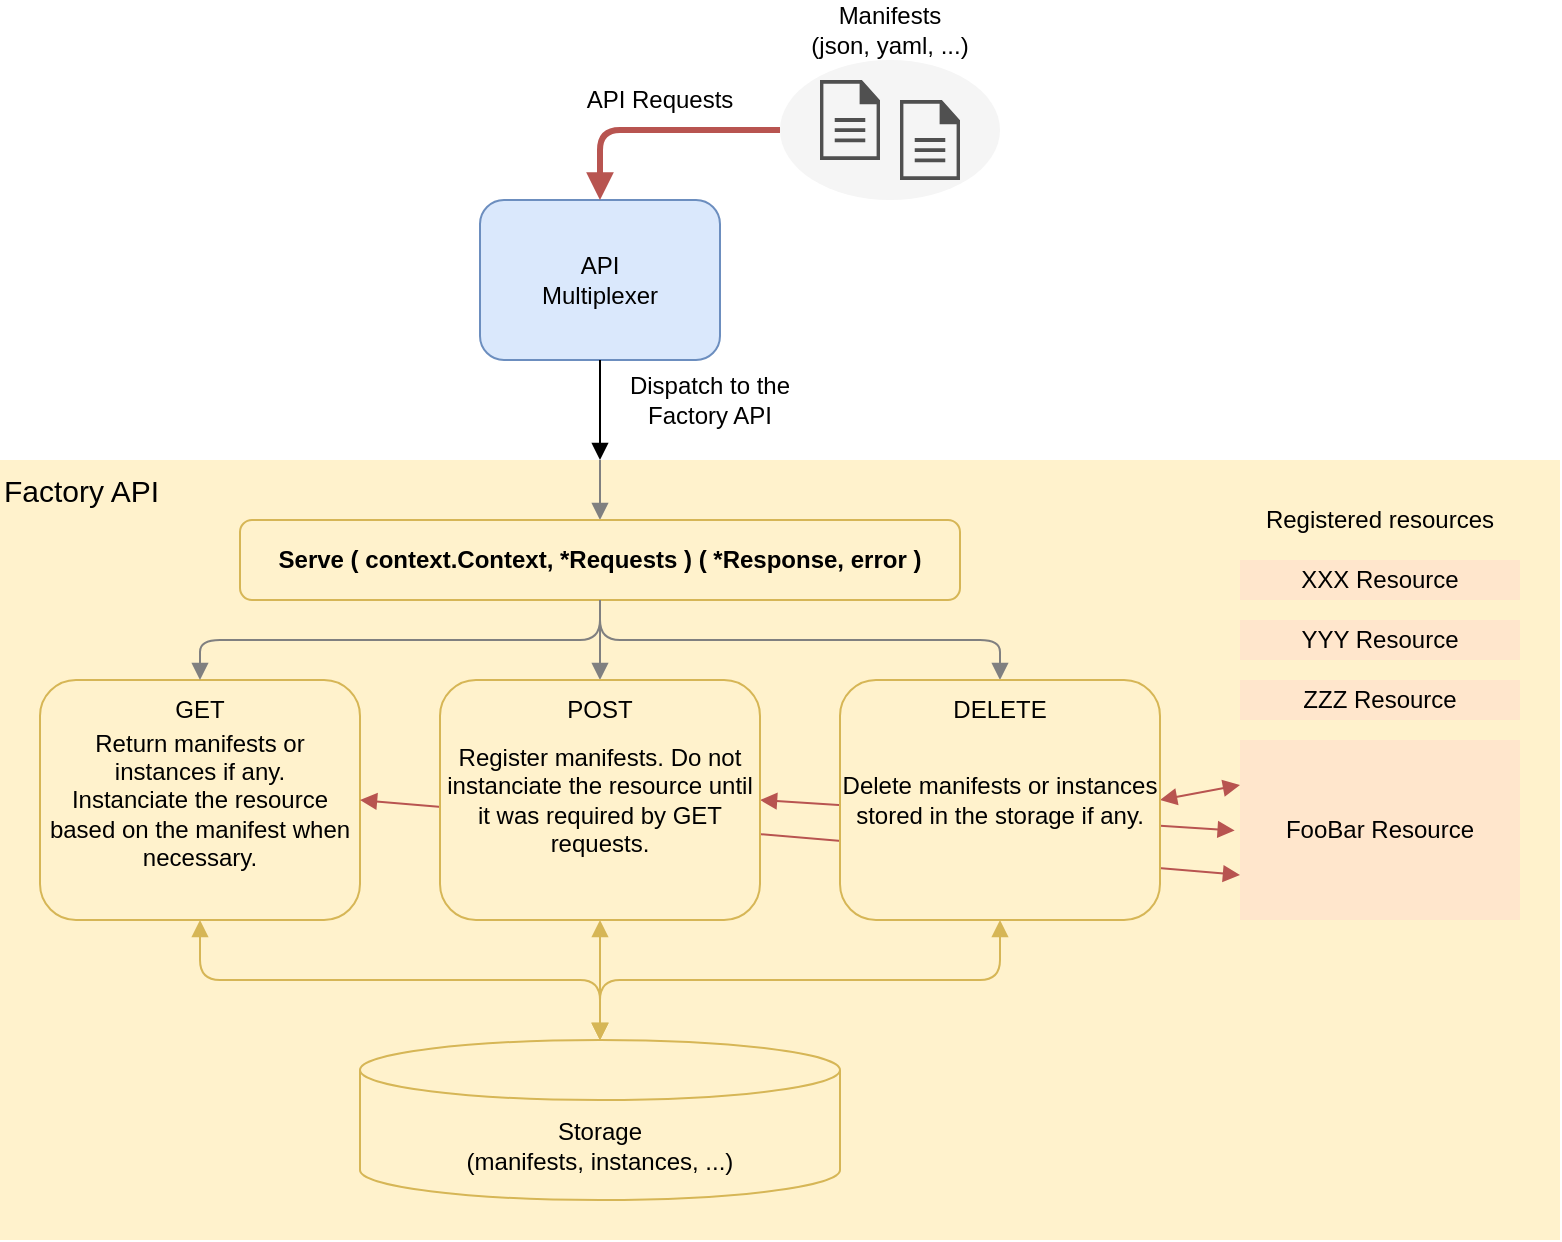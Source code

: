 <mxfile>
    <diagram id="nBJkx511C3LaVgAnyFTg" name="Page-1">
        <mxGraphModel dx="537" dy="907" grid="1" gridSize="10" guides="1" tooltips="1" connect="1" arrows="1" fold="1" page="1" pageScale="1" pageWidth="850" pageHeight="1100" math="0" shadow="0">
            <root>
                <mxCell id="0"/>
                <mxCell id="1" parent="0"/>
                <mxCell id="49" value="" style="rounded=0;whiteSpace=wrap;html=1;fillColor=#fff2cc;strokeColor=none;align=left;verticalAlign=top;" parent="1" vertex="1">
                    <mxGeometry x="660" y="530" width="180" height="390" as="geometry"/>
                </mxCell>
                <mxCell id="16" value="Factory API" style="rounded=0;whiteSpace=wrap;html=1;fillColor=#fff2cc;strokeColor=none;align=left;verticalAlign=top;fontSize=15;" parent="1" vertex="1">
                    <mxGeometry x="60" y="530" width="600" height="390" as="geometry"/>
                </mxCell>
                <mxCell id="23" value="YYY Resource" style="rounded=0;whiteSpace=wrap;html=1;fillColor=#ffe6cc;strokeColor=none;" parent="1" vertex="1">
                    <mxGeometry x="680" y="610" width="140" height="20" as="geometry"/>
                </mxCell>
                <mxCell id="41" style="edgeStyle=none;html=1;exitX=0.5;exitY=0;exitDx=0;exitDy=0;entryX=0.5;entryY=0;entryDx=0;entryDy=0;endArrow=block;endFill=1;strokeColor=#808080;" parent="1" source="16" target="36" edge="1">
                    <mxGeometry relative="1" as="geometry"/>
                </mxCell>
                <mxCell id="2" value="API&lt;br&gt;Multiplexer" style="rounded=1;whiteSpace=wrap;html=1;fillColor=#dae8fc;strokeColor=#6c8ebf;" parent="1" vertex="1">
                    <mxGeometry x="300" y="400" width="120" height="80" as="geometry"/>
                </mxCell>
                <mxCell id="5" value="Return manifests or instances if any.&lt;br&gt;Instanciate the resource based on the manifest when necessary." style="rounded=1;whiteSpace=wrap;html=1;fillColor=#fff2cc;strokeColor=#d6b656;" parent="1" vertex="1">
                    <mxGeometry x="80" y="640" width="160" height="120" as="geometry"/>
                </mxCell>
                <mxCell id="8" style="edgeStyle=orthogonalEdgeStyle;html=1;exitX=0.5;exitY=1;exitDx=0;exitDy=0;endArrow=block;endFill=1;entryX=0.5;entryY=0;entryDx=0;entryDy=0;" parent="1" source="2" target="16" edge="1">
                    <mxGeometry relative="1" as="geometry">
                        <mxPoint x="390" y="450" as="sourcePoint"/>
                        <mxPoint x="380" y="500" as="targetPoint"/>
                    </mxGeometry>
                </mxCell>
                <mxCell id="13" style="edgeStyle=orthogonalEdgeStyle;html=1;endArrow=block;endFill=1;exitX=0;exitY=0.5;exitDx=0;exitDy=0;strokeWidth=3;fillColor=#f8cecc;strokeColor=#b85450;entryX=0.5;entryY=0;entryDx=0;entryDy=0;" parent="1" source="14" target="2" edge="1">
                    <mxGeometry relative="1" as="geometry">
                        <mxPoint x="330" y="310" as="sourcePoint"/>
                        <mxPoint x="340" y="370" as="targetPoint"/>
                    </mxGeometry>
                </mxCell>
                <mxCell id="15" value="" style="group" parent="1" vertex="1" connectable="0">
                    <mxGeometry x="450" y="330" width="110" height="70" as="geometry"/>
                </mxCell>
                <mxCell id="14" value="" style="ellipse;whiteSpace=wrap;html=1;fillColor=#f5f5f5;fontColor=#333333;strokeColor=none;" parent="15" vertex="1">
                    <mxGeometry width="110" height="70" as="geometry"/>
                </mxCell>
                <mxCell id="11" value="" style="sketch=0;pointerEvents=1;shadow=0;dashed=0;html=1;strokeColor=none;fillColor=#505050;labelPosition=center;verticalLabelPosition=bottom;verticalAlign=top;outlineConnect=0;align=center;shape=mxgraph.office.concepts.document;" parent="15" vertex="1">
                    <mxGeometry x="20" y="10" width="30" height="40" as="geometry"/>
                </mxCell>
                <mxCell id="12" value="" style="sketch=0;pointerEvents=1;shadow=0;dashed=0;html=1;strokeColor=none;fillColor=#505050;labelPosition=center;verticalLabelPosition=bottom;verticalAlign=top;outlineConnect=0;align=center;shape=mxgraph.office.concepts.document;" parent="15" vertex="1">
                    <mxGeometry x="60" y="20" width="30" height="40" as="geometry"/>
                </mxCell>
                <mxCell id="21" value="Storage&lt;br&gt;(manifests, instances, ...)" style="shape=cylinder3;whiteSpace=wrap;html=1;boundedLbl=1;backgroundOutline=1;size=15;fillColor=#fff2cc;strokeColor=#d6b656;" parent="1" vertex="1">
                    <mxGeometry x="240" y="820" width="240" height="80" as="geometry"/>
                </mxCell>
                <mxCell id="24" value="GET" style="text;html=1;strokeColor=none;fillColor=none;align=center;verticalAlign=middle;whiteSpace=wrap;rounded=0;" parent="1" vertex="1">
                    <mxGeometry x="120" y="640" width="80" height="30" as="geometry"/>
                </mxCell>
                <mxCell id="25" value="" style="endArrow=block;startArrow=block;html=1;strokeWidth=1;entryX=0.5;entryY=1;entryDx=0;entryDy=0;endFill=1;startFill=1;exitX=0.5;exitY=0;exitDx=0;exitDy=0;exitPerimeter=0;strokeColor=#d6b656;fillColor=#fff2cc;edgeStyle=orthogonalEdgeStyle;" parent="1" source="21" target="5" edge="1">
                    <mxGeometry width="50" height="50" relative="1" as="geometry">
                        <mxPoint x="215" y="909.96" as="sourcePoint"/>
                        <mxPoint x="365" y="830" as="targetPoint"/>
                    </mxGeometry>
                </mxCell>
                <mxCell id="27" value="Manifests&lt;br&gt;(json, yaml, ...)" style="text;html=1;strokeColor=none;fillColor=none;align=center;verticalAlign=middle;whiteSpace=wrap;rounded=0;" parent="1" vertex="1">
                    <mxGeometry x="450" y="300" width="110" height="30" as="geometry"/>
                </mxCell>
                <mxCell id="28" value="API Requests" style="text;html=1;strokeColor=none;fillColor=none;align=center;verticalAlign=middle;whiteSpace=wrap;rounded=0;" parent="1" vertex="1">
                    <mxGeometry x="350" y="340" width="80" height="20" as="geometry"/>
                </mxCell>
                <mxCell id="35" value="Dispatch to the Factory API" style="text;html=1;strokeColor=none;fillColor=none;align=center;verticalAlign=middle;whiteSpace=wrap;rounded=0;" parent="1" vertex="1">
                    <mxGeometry x="370" y="480" width="90" height="40" as="geometry"/>
                </mxCell>
                <mxCell id="36" value="Serve ( context.Context, *Requests ) ( *Response, error )" style="rounded=1;whiteSpace=wrap;html=1;fillColor=#fff2cc;strokeColor=#d6b656;fontStyle=1" parent="1" vertex="1">
                    <mxGeometry x="180" y="560" width="360" height="40" as="geometry"/>
                </mxCell>
                <mxCell id="42" style="edgeStyle=orthogonalEdgeStyle;html=1;exitX=0.5;exitY=1;exitDx=0;exitDy=0;entryX=0.5;entryY=0;entryDx=0;entryDy=0;endArrow=block;endFill=1;strokeColor=#808080;" parent="1" source="36" target="5" edge="1">
                    <mxGeometry relative="1" as="geometry">
                        <mxPoint x="370" y="510" as="sourcePoint"/>
                        <mxPoint x="370" y="570" as="targetPoint"/>
                    </mxGeometry>
                </mxCell>
                <mxCell id="43" style="edgeStyle=orthogonalEdgeStyle;html=1;exitX=0.5;exitY=1;exitDx=0;exitDy=0;entryX=0.5;entryY=0;entryDx=0;entryDy=0;endArrow=block;endFill=1;strokeColor=#808080;" parent="1" source="36" target="39" edge="1">
                    <mxGeometry relative="1" as="geometry">
                        <mxPoint x="370" y="610" as="sourcePoint"/>
                        <mxPoint x="170" y="650" as="targetPoint"/>
                    </mxGeometry>
                </mxCell>
                <mxCell id="44" style="html=1;exitX=0.5;exitY=1;exitDx=0;exitDy=0;entryX=0.5;entryY=0;entryDx=0;entryDy=0;endArrow=block;endFill=1;strokeColor=#808080;" parent="1" source="36" target="37" edge="1">
                    <mxGeometry relative="1" as="geometry">
                        <mxPoint x="370" y="610" as="sourcePoint"/>
                        <mxPoint x="570" y="650" as="targetPoint"/>
                    </mxGeometry>
                </mxCell>
                <mxCell id="45" value="FooBar Resource" style="rounded=0;whiteSpace=wrap;html=1;fillColor=#ffe6cc;strokeColor=none;" parent="1" vertex="1">
                    <mxGeometry x="680" y="670" width="140" height="90" as="geometry"/>
                </mxCell>
                <mxCell id="46" value="ZZZ Resource" style="rounded=0;whiteSpace=wrap;html=1;fillColor=#ffe6cc;strokeColor=none;" parent="1" vertex="1">
                    <mxGeometry x="680" y="640" width="140" height="20" as="geometry"/>
                </mxCell>
                <mxCell id="47" value="XXX Resource" style="rounded=0;whiteSpace=wrap;html=1;fillColor=#ffe6cc;strokeColor=none;" parent="1" vertex="1">
                    <mxGeometry x="680" y="580" width="140" height="20" as="geometry"/>
                </mxCell>
                <mxCell id="48" value="Registered resources" style="text;html=1;strokeColor=none;fillColor=none;align=center;verticalAlign=middle;whiteSpace=wrap;rounded=0;" parent="1" vertex="1">
                    <mxGeometry x="680" y="550" width="140" height="20" as="geometry"/>
                </mxCell>
                <mxCell id="50" value="" style="endArrow=block;html=1;strokeColor=#b85450;fillColor=#f8cecc;endFill=1;exitX=0;exitY=0.25;exitDx=0;exitDy=0;entryX=1;entryY=0.5;entryDx=0;entryDy=0;startArrow=block;startFill=1;" parent="1" source="45" target="39" edge="1">
                    <mxGeometry width="50" height="50" relative="1" as="geometry">
                        <mxPoint x="650" y="840" as="sourcePoint"/>
                        <mxPoint x="700" y="790" as="targetPoint"/>
                    </mxGeometry>
                </mxCell>
                <mxCell id="51" value="" style="endArrow=block;html=1;strokeColor=#b85450;fillColor=#f8cecc;endFill=1;exitX=-0.019;exitY=0.503;exitDx=0;exitDy=0;entryX=1;entryY=0.5;entryDx=0;entryDy=0;exitPerimeter=0;startArrow=block;startFill=1;" parent="1" source="45" target="37" edge="1">
                    <mxGeometry width="50" height="50" relative="1" as="geometry">
                        <mxPoint x="690" y="702.5" as="sourcePoint"/>
                        <mxPoint x="650" y="710" as="targetPoint"/>
                    </mxGeometry>
                </mxCell>
                <mxCell id="52" value="" style="endArrow=block;html=1;strokeColor=#b85450;fillColor=#f8cecc;endFill=1;exitX=0;exitY=0.75;exitDx=0;exitDy=0;entryX=1;entryY=0.5;entryDx=0;entryDy=0;startArrow=block;startFill=1;" parent="1" source="45" target="5" edge="1">
                    <mxGeometry width="50" height="50" relative="1" as="geometry">
                        <mxPoint x="687.34" y="725.27" as="sourcePoint"/>
                        <mxPoint x="450" y="710" as="targetPoint"/>
                    </mxGeometry>
                </mxCell>
                <mxCell id="37" value="Register manifests. Do not instanciate the resource until it was required by GET requests." style="rounded=1;whiteSpace=wrap;html=1;fillColor=#fff2cc;strokeColor=#d6b656;" parent="1" vertex="1">
                    <mxGeometry x="280" y="640" width="160" height="120" as="geometry"/>
                </mxCell>
                <mxCell id="39" value="Delete manifests or instances stored in the storage if any." style="rounded=1;whiteSpace=wrap;html=1;fillColor=#fff2cc;strokeColor=#d6b656;" parent="1" vertex="1">
                    <mxGeometry x="480" y="640" width="160" height="120" as="geometry"/>
                </mxCell>
                <mxCell id="38" value="POST" style="text;html=1;strokeColor=none;fillColor=none;align=center;verticalAlign=middle;whiteSpace=wrap;rounded=0;" parent="1" vertex="1">
                    <mxGeometry x="320" y="640" width="80" height="30" as="geometry"/>
                </mxCell>
                <mxCell id="40" value="DELETE" style="text;html=1;strokeColor=none;fillColor=none;align=center;verticalAlign=middle;whiteSpace=wrap;rounded=0;" parent="1" vertex="1">
                    <mxGeometry x="520" y="640" width="80" height="30" as="geometry"/>
                </mxCell>
                <mxCell id="53" value="" style="endArrow=block;startArrow=block;html=1;strokeWidth=1;entryX=0.5;entryY=1;entryDx=0;entryDy=0;endFill=1;startFill=1;exitX=0.5;exitY=0;exitDx=0;exitDy=0;exitPerimeter=0;strokeColor=#d6b656;fillColor=#fff2cc;edgeStyle=orthogonalEdgeStyle;" parent="1" source="21" target="39" edge="1">
                    <mxGeometry width="50" height="50" relative="1" as="geometry">
                        <mxPoint x="370" y="850" as="sourcePoint"/>
                        <mxPoint x="130" y="770" as="targetPoint"/>
                    </mxGeometry>
                </mxCell>
                <mxCell id="54" value="" style="endArrow=block;startArrow=block;html=1;strokeWidth=1;entryX=0.5;entryY=1;entryDx=0;entryDy=0;endFill=1;startFill=1;exitX=0.5;exitY=0;exitDx=0;exitDy=0;exitPerimeter=0;strokeColor=#d6b656;fillColor=#fff2cc;" parent="1" source="21" target="37" edge="1">
                    <mxGeometry width="50" height="50" relative="1" as="geometry">
                        <mxPoint x="370" y="850" as="sourcePoint"/>
                        <mxPoint x="570" y="770" as="targetPoint"/>
                    </mxGeometry>
                </mxCell>
            </root>
        </mxGraphModel>
    </diagram>
</mxfile>